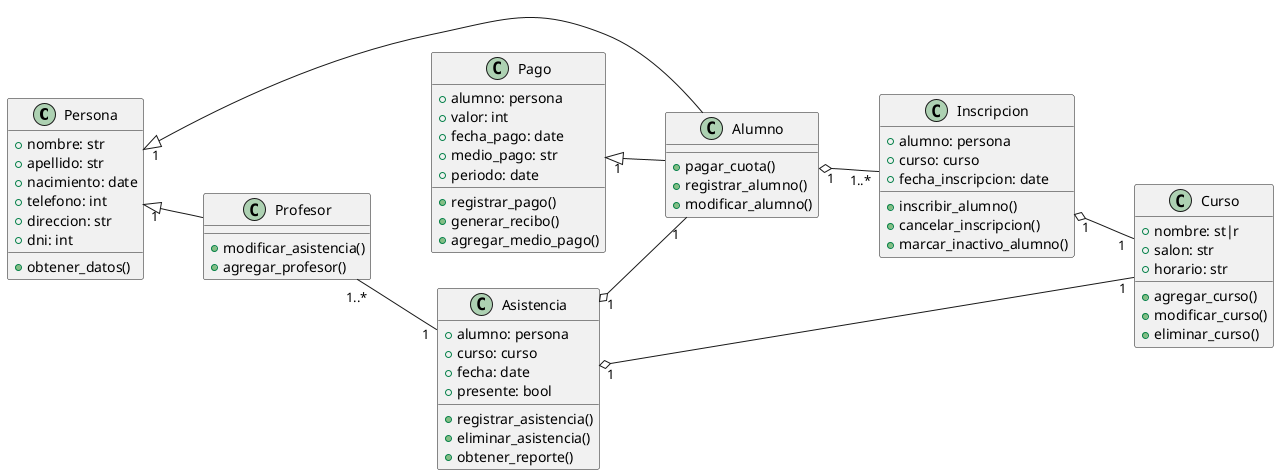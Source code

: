 @startuml
left to right direction

class Persona {
  +nombre: str
  +apellido: str
  +nacimiento: date
  +telefono: int
  +direccion: str
  +dni: int
  +obtener_datos()
}

class Alumno {
  +pagar_cuota()
  +registrar_alumno()
  +modificar_alumno()
}

class Inscripcion {
  +alumno: persona
  +curso: curso
  +fecha_inscripcion: date
  +inscribir_alumno()
  +cancelar_inscripcion()
  +marcar_inactivo_alumno()
}

class Asistencia {
  +alumno: persona
  +curso: curso
  +fecha: date
  +presente: bool
  +registrar_asistencia()
  +eliminar_asistencia()
  +obtener_reporte()
}

class Curso {
  +nombre: st|r
  +salon: str
  +horario: str
  +agregar_curso()
  +modificar_curso()
  +eliminar_curso()
}

class Pago {
  +alumno: persona
  +valor: int
  +fecha_pago: date
  +medio_pago: str
  +periodo: date
  +registrar_pago()
  +generar_recibo()
  +agregar_medio_pago()
}

class Profesor {
  +modificar_asistencia()
  +agregar_profesor()
 
}

Persona "1" <|-- Alumno
Persona "1" <|-- Profesor
Alumno "1" o-- "1..*" Inscripcion
Inscripcion "1" o-- "1" Curso
Asistencia "1" o-- "1" Alumno
Asistencia "1" o-- "1" Curso
Pago "1" <|-- Alumno
Profesor "1..*" -- "1" Asistencia

@enduml
